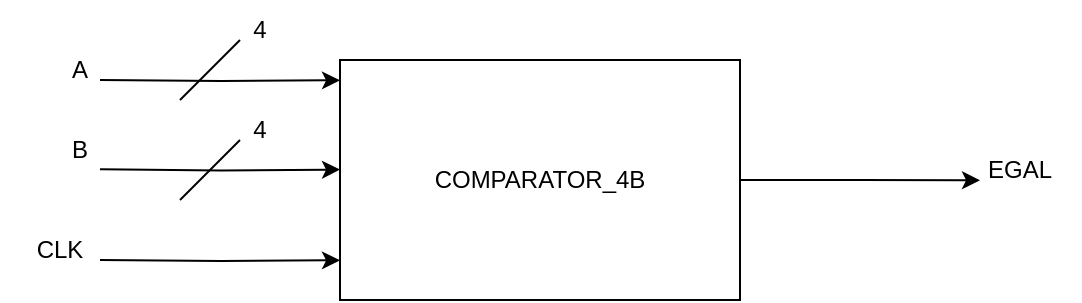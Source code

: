 <mxfile version="21.3.4" type="device">
  <diagram name="Page-1" id="tjMLy3e9W4_cnaeNJdZX">
    <mxGraphModel dx="989" dy="524" grid="1" gridSize="10" guides="1" tooltips="1" connect="1" arrows="1" fold="1" page="1" pageScale="1" pageWidth="850" pageHeight="1100" math="0" shadow="0">
      <root>
        <mxCell id="0" />
        <mxCell id="1" parent="0" />
        <mxCell id="CNZR31Ug258Ug_fZEUgJ-11" style="edgeStyle=orthogonalEdgeStyle;rounded=0;orthogonalLoop=1;jettySize=auto;html=1;exitX=1;exitY=0.5;exitDx=0;exitDy=0;" edge="1" parent="1" source="CNZR31Ug258Ug_fZEUgJ-10">
          <mxGeometry relative="1" as="geometry">
            <mxPoint x="600.0" y="540.138" as="targetPoint" />
          </mxGeometry>
        </mxCell>
        <mxCell id="CNZR31Ug258Ug_fZEUgJ-10" value="" style="rounded=0;whiteSpace=wrap;html=1;" vertex="1" parent="1">
          <mxGeometry x="280" y="480" width="200" height="120" as="geometry" />
        </mxCell>
        <mxCell id="CNZR31Ug258Ug_fZEUgJ-12" value="EGAL" style="text;html=1;strokeColor=none;fillColor=none;align=center;verticalAlign=middle;whiteSpace=wrap;rounded=0;" vertex="1" parent="1">
          <mxGeometry x="590" y="520" width="60" height="30" as="geometry" />
        </mxCell>
        <mxCell id="CNZR31Ug258Ug_fZEUgJ-15" style="edgeStyle=orthogonalEdgeStyle;rounded=0;orthogonalLoop=1;jettySize=auto;html=1;exitX=1;exitY=0.5;exitDx=0;exitDy=0;" edge="1" parent="1">
          <mxGeometry relative="1" as="geometry">
            <mxPoint x="280.0" y="490.138" as="targetPoint" />
            <mxPoint x="160" y="490" as="sourcePoint" />
          </mxGeometry>
        </mxCell>
        <mxCell id="CNZR31Ug258Ug_fZEUgJ-16" style="edgeStyle=orthogonalEdgeStyle;rounded=0;orthogonalLoop=1;jettySize=auto;html=1;exitX=1;exitY=0.5;exitDx=0;exitDy=0;" edge="1" parent="1">
          <mxGeometry relative="1" as="geometry">
            <mxPoint x="280.0" y="534.798" as="targetPoint" />
            <mxPoint x="160" y="534.66" as="sourcePoint" />
          </mxGeometry>
        </mxCell>
        <mxCell id="CNZR31Ug258Ug_fZEUgJ-17" style="edgeStyle=orthogonalEdgeStyle;rounded=0;orthogonalLoop=1;jettySize=auto;html=1;exitX=1;exitY=0.5;exitDx=0;exitDy=0;" edge="1" parent="1">
          <mxGeometry relative="1" as="geometry">
            <mxPoint x="280.0" y="580.138" as="targetPoint" />
            <mxPoint x="160" y="580" as="sourcePoint" />
          </mxGeometry>
        </mxCell>
        <mxCell id="CNZR31Ug258Ug_fZEUgJ-18" value="" style="endArrow=none;html=1;rounded=0;" edge="1" parent="1">
          <mxGeometry width="50" height="50" relative="1" as="geometry">
            <mxPoint x="200" y="500" as="sourcePoint" />
            <mxPoint x="230" y="470" as="targetPoint" />
          </mxGeometry>
        </mxCell>
        <mxCell id="CNZR31Ug258Ug_fZEUgJ-21" value="" style="endArrow=none;html=1;rounded=0;" edge="1" parent="1">
          <mxGeometry width="50" height="50" relative="1" as="geometry">
            <mxPoint x="200" y="550" as="sourcePoint" />
            <mxPoint x="230" y="520" as="targetPoint" />
          </mxGeometry>
        </mxCell>
        <mxCell id="CNZR31Ug258Ug_fZEUgJ-23" value="4" style="text;html=1;strokeColor=none;fillColor=none;align=center;verticalAlign=middle;whiteSpace=wrap;rounded=0;" vertex="1" parent="1">
          <mxGeometry x="210" y="450" width="60" height="30" as="geometry" />
        </mxCell>
        <mxCell id="CNZR31Ug258Ug_fZEUgJ-24" value="4" style="text;html=1;strokeColor=none;fillColor=none;align=center;verticalAlign=middle;whiteSpace=wrap;rounded=0;" vertex="1" parent="1">
          <mxGeometry x="210" y="500" width="60" height="30" as="geometry" />
        </mxCell>
        <mxCell id="CNZR31Ug258Ug_fZEUgJ-25" value="CLK" style="text;html=1;strokeColor=none;fillColor=none;align=center;verticalAlign=middle;whiteSpace=wrap;rounded=0;" vertex="1" parent="1">
          <mxGeometry x="110" y="560" width="60" height="30" as="geometry" />
        </mxCell>
        <mxCell id="CNZR31Ug258Ug_fZEUgJ-26" value="A" style="text;html=1;strokeColor=none;fillColor=none;align=center;verticalAlign=middle;whiteSpace=wrap;rounded=0;" vertex="1" parent="1">
          <mxGeometry x="120" y="470" width="60" height="30" as="geometry" />
        </mxCell>
        <mxCell id="CNZR31Ug258Ug_fZEUgJ-27" value="B" style="text;html=1;strokeColor=none;fillColor=none;align=center;verticalAlign=middle;whiteSpace=wrap;rounded=0;" vertex="1" parent="1">
          <mxGeometry x="120" y="510" width="60" height="30" as="geometry" />
        </mxCell>
        <mxCell id="CNZR31Ug258Ug_fZEUgJ-28" value="COMPARATOR_4B" style="text;html=1;strokeColor=none;fillColor=none;align=center;verticalAlign=middle;whiteSpace=wrap;rounded=0;" vertex="1" parent="1">
          <mxGeometry x="320" y="515" width="120" height="50" as="geometry" />
        </mxCell>
      </root>
    </mxGraphModel>
  </diagram>
</mxfile>
